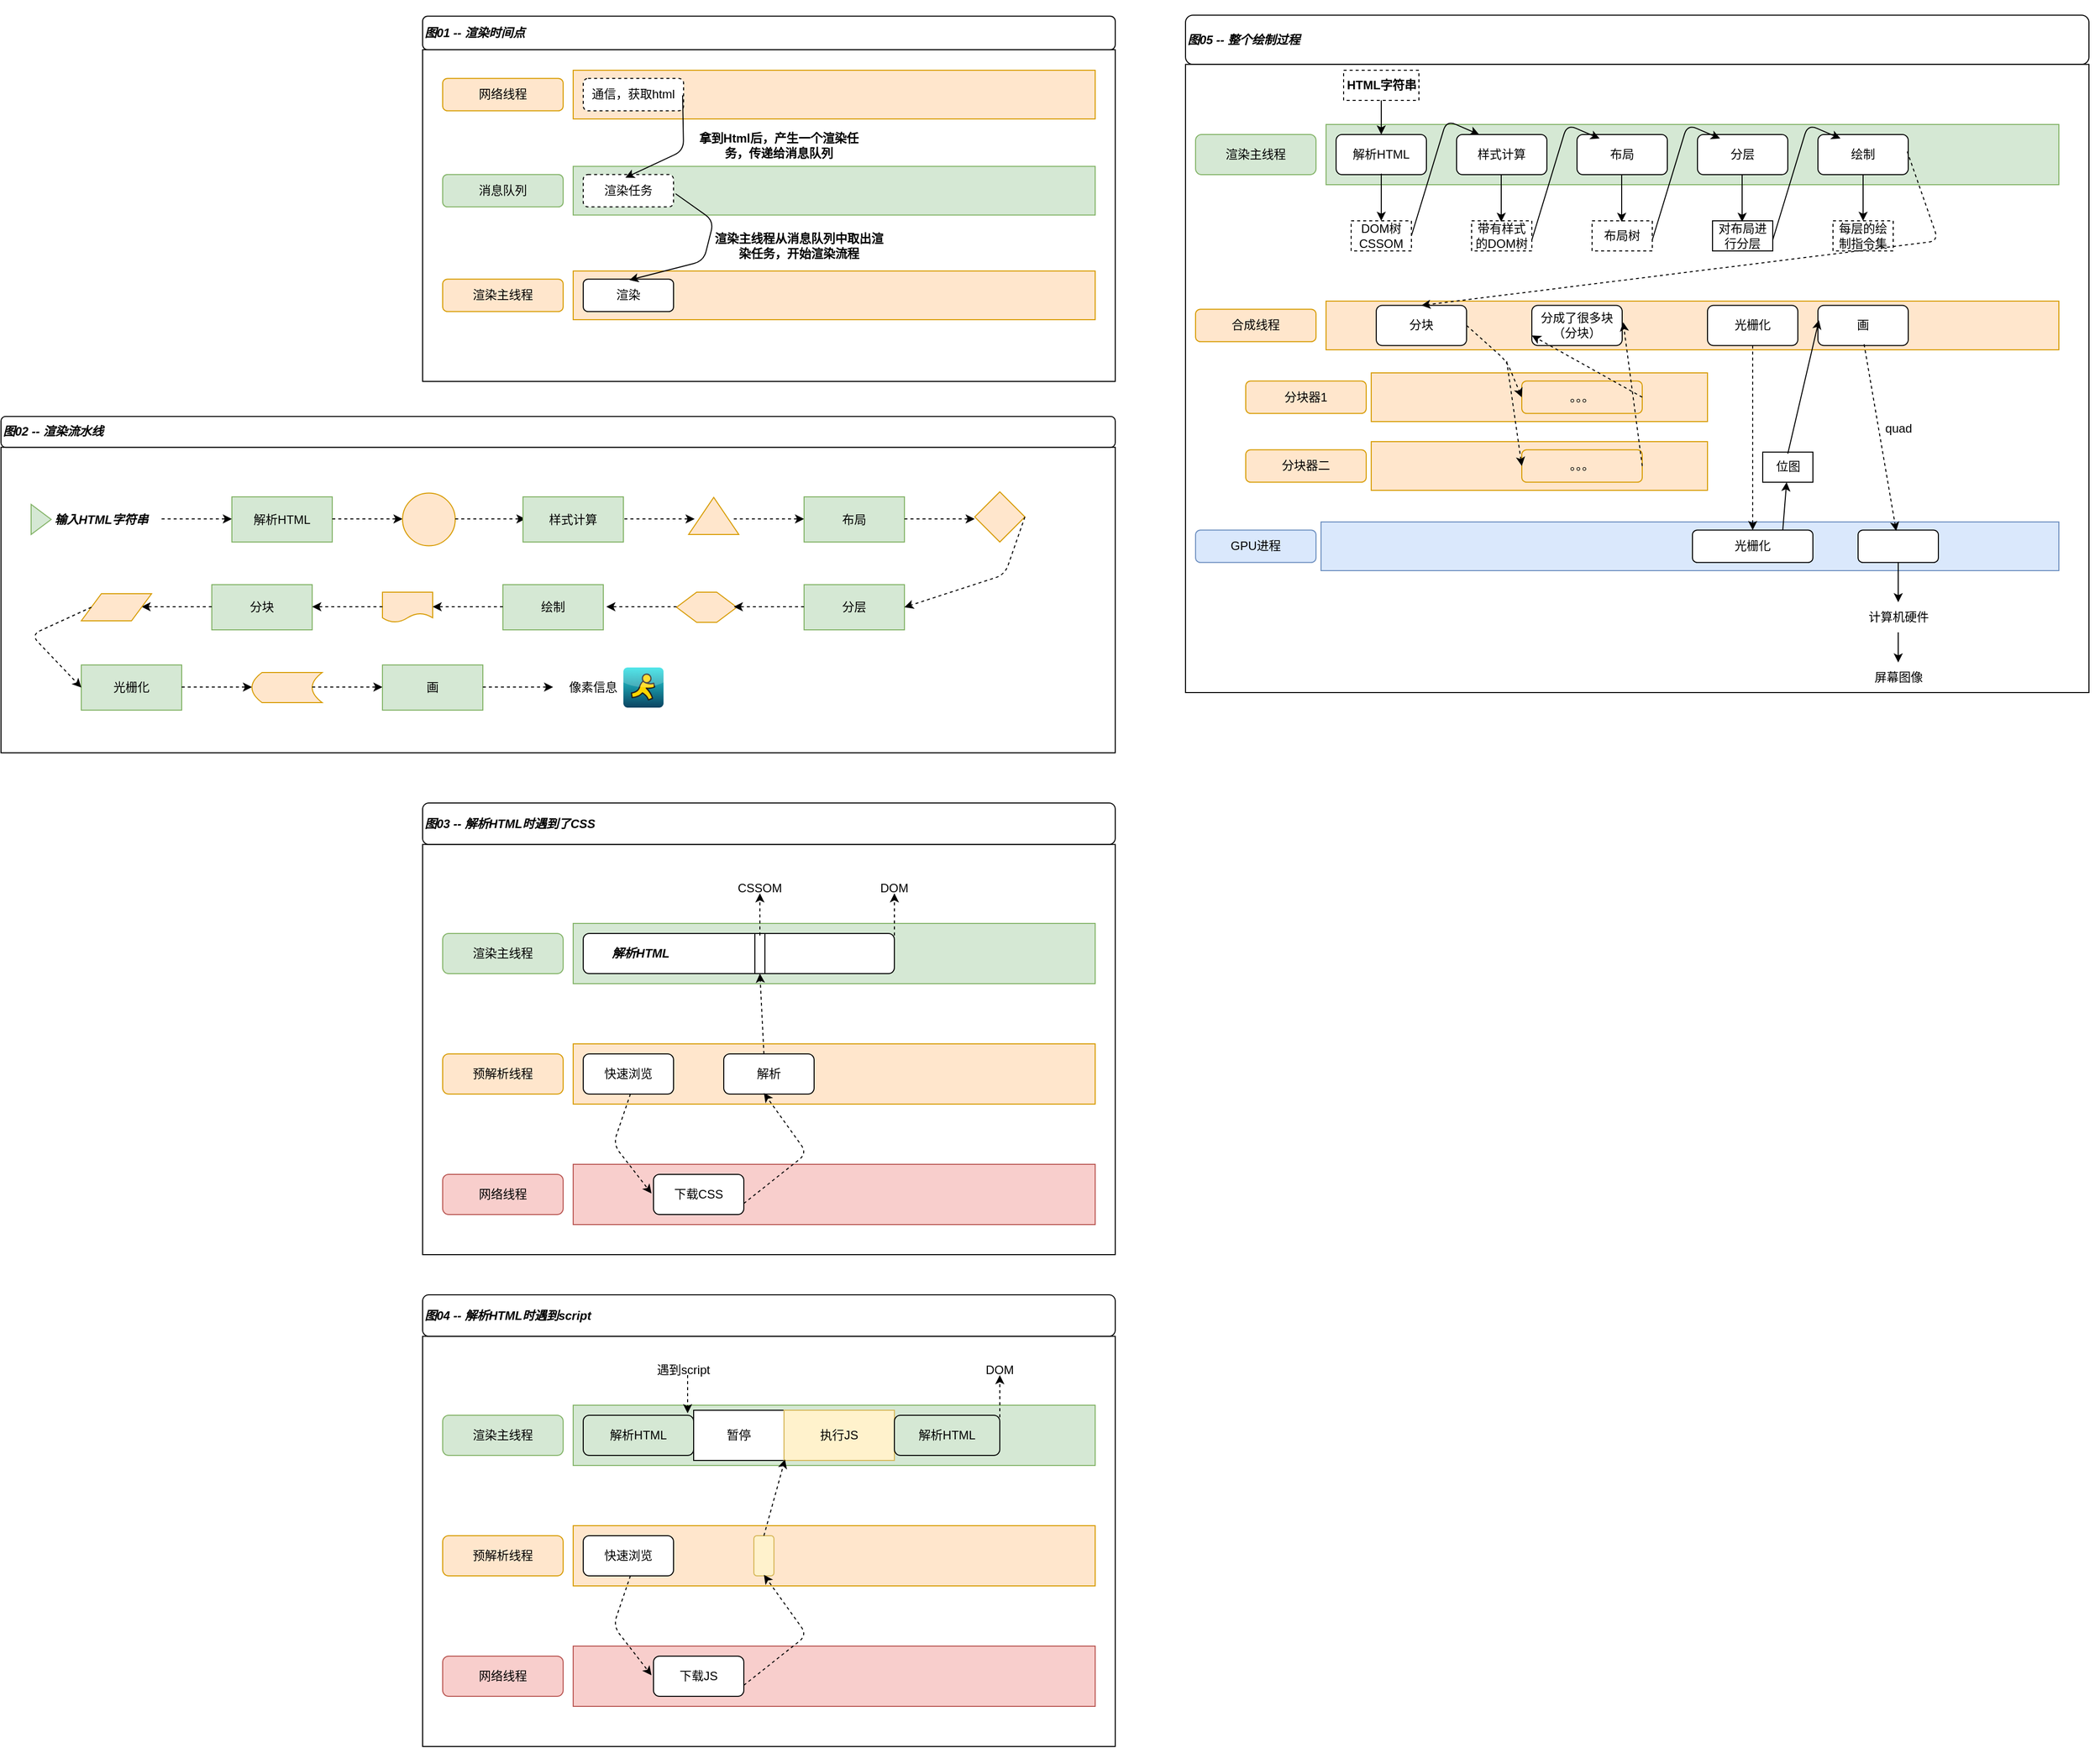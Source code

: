 <mxfile>
    <diagram id="HtLvuxboZdVTIoXEJLPS" name="第 1 页">
        <mxGraphModel dx="2572" dy="2674" grid="1" gridSize="10" guides="1" tooltips="1" connect="1" arrows="1" fold="1" page="1" pageScale="1" pageWidth="1200" pageHeight="1920" math="0" shadow="0">
            <root>
                <mxCell id="0"/>
                <mxCell id="1" parent="0"/>
                <mxCell id="8" value="" style="group" vertex="1" connectable="0" parent="1">
                    <mxGeometry x="-80" y="-40" width="690" height="380" as="geometry"/>
                </mxCell>
                <mxCell id="6" value="" style="rounded=0;whiteSpace=wrap;html=1;" vertex="1" parent="8">
                    <mxGeometry y="49.565" width="690" height="330.435" as="geometry"/>
                </mxCell>
                <mxCell id="7" value="图01 -- 渲染时间点" style="rounded=1;whiteSpace=wrap;html=1;fontStyle=3;align=left;" vertex="1" parent="8">
                    <mxGeometry y="16.17" width="690" height="33.391" as="geometry"/>
                </mxCell>
                <mxCell id="19" value="" style="group" vertex="1" connectable="0" parent="8">
                    <mxGeometry x="20" y="269.998" width="650" height="48.511" as="geometry"/>
                </mxCell>
                <mxCell id="20" value="渲染主线程" style="rounded=1;whiteSpace=wrap;html=1;fillColor=#ffe6cc;strokeColor=#d79b00;" vertex="1" parent="19">
                    <mxGeometry y="8.085" width="120" height="32.34" as="geometry"/>
                </mxCell>
                <mxCell id="21" value="" style="rounded=0;whiteSpace=wrap;html=1;fillColor=#ffe6cc;strokeColor=#d79b00;" vertex="1" parent="19">
                    <mxGeometry x="130" width="520" height="48.511" as="geometry"/>
                </mxCell>
                <mxCell id="22" value="渲染" style="rounded=1;whiteSpace=wrap;html=1;" vertex="1" parent="19">
                    <mxGeometry x="140" y="8.085" width="90" height="32.34" as="geometry"/>
                </mxCell>
                <mxCell id="15" value="" style="group" vertex="1" connectable="0" parent="8">
                    <mxGeometry x="20" y="165.742" width="650" height="48.511" as="geometry"/>
                </mxCell>
                <mxCell id="16" value="消息队列" style="rounded=1;whiteSpace=wrap;html=1;fillColor=#d5e8d4;strokeColor=#82b366;" vertex="1" parent="15">
                    <mxGeometry y="8.085" width="120" height="32.34" as="geometry"/>
                </mxCell>
                <mxCell id="17" value="" style="rounded=0;whiteSpace=wrap;html=1;fillColor=#d5e8d4;strokeColor=#82b366;" vertex="1" parent="15">
                    <mxGeometry x="130" width="520" height="48.511" as="geometry"/>
                </mxCell>
                <mxCell id="18" value="渲染任务" style="rounded=1;whiteSpace=wrap;html=1;dashed=1;" vertex="1" parent="15">
                    <mxGeometry x="140" y="8.085" width="90" height="32.34" as="geometry"/>
                </mxCell>
                <mxCell id="26" value="" style="endArrow=classic;html=1;" edge="1" parent="15">
                    <mxGeometry width="50" height="50" relative="1" as="geometry">
                        <mxPoint x="232" y="27.258" as="sourcePoint"/>
                        <mxPoint x="186" y="113.258" as="targetPoint"/>
                        <Array as="points">
                            <mxPoint x="270" y="54.258"/>
                            <mxPoint x="260" y="94.258"/>
                        </Array>
                    </mxGeometry>
                </mxCell>
                <mxCell id="14" value="" style="group" vertex="1" connectable="0" parent="8">
                    <mxGeometry x="20" y="69.996" width="650" height="48.511" as="geometry"/>
                </mxCell>
                <mxCell id="9" value="网络线程" style="rounded=1;whiteSpace=wrap;html=1;fillColor=#ffe6cc;strokeColor=#d79b00;" vertex="1" parent="14">
                    <mxGeometry y="8.085" width="120" height="32.34" as="geometry"/>
                </mxCell>
                <mxCell id="12" value="" style="rounded=0;whiteSpace=wrap;html=1;fillColor=#ffe6cc;strokeColor=#d79b00;" vertex="1" parent="14">
                    <mxGeometry x="130" width="520" height="48.511" as="geometry"/>
                </mxCell>
                <mxCell id="13" value="通信，获取html" style="rounded=1;whiteSpace=wrap;html=1;dashed=1;" vertex="1" parent="14">
                    <mxGeometry x="140" y="8.085" width="100" height="32.34" as="geometry"/>
                </mxCell>
                <mxCell id="24" value="" style="endArrow=classic;html=1;" edge="1" parent="8">
                    <mxGeometry width="50" height="50" relative="1" as="geometry">
                        <mxPoint x="259" y="95" as="sourcePoint"/>
                        <mxPoint x="202" y="177" as="targetPoint"/>
                        <Array as="points">
                            <mxPoint x="260" y="150"/>
                        </Array>
                    </mxGeometry>
                </mxCell>
                <mxCell id="25" value="拿到Html后，产生一个渲染任务，传递给消息队列" style="text;html=1;strokeColor=none;fillColor=none;align=center;verticalAlign=middle;whiteSpace=wrap;rounded=0;fontStyle=1" vertex="1" parent="8">
                    <mxGeometry x="270" y="130" width="170" height="30" as="geometry"/>
                </mxCell>
                <mxCell id="28" value="渲染主线程从消息队列中取出渲染任务，开始渲染流程" style="text;html=1;strokeColor=none;fillColor=none;align=center;verticalAlign=middle;whiteSpace=wrap;rounded=0;fontStyle=1" vertex="1" parent="8">
                    <mxGeometry x="290" y="230" width="170" height="30" as="geometry"/>
                </mxCell>
                <mxCell id="66" value="" style="group" vertex="1" connectable="0" parent="1">
                    <mxGeometry x="-500" y="360" width="1110" height="350" as="geometry"/>
                </mxCell>
                <mxCell id="67" value="" style="rounded=0;whiteSpace=wrap;html=1;" vertex="1" parent="66">
                    <mxGeometry y="45.652" width="1110" height="304.348" as="geometry"/>
                </mxCell>
                <mxCell id="68" value="图02 -- 渲染流水线" style="rounded=1;whiteSpace=wrap;html=1;fontStyle=3;align=left;" vertex="1" parent="66">
                    <mxGeometry y="14.894" width="1110" height="30.755" as="geometry"/>
                </mxCell>
                <mxCell id="69" value="" style="group" vertex="1" connectable="0" parent="66">
                    <mxGeometry x="30" y="90" width="990" height="217.5" as="geometry"/>
                </mxCell>
                <mxCell id="29" value="" style="triangle;whiteSpace=wrap;html=1;fillColor=#d5e8d4;strokeColor=#82b366;" vertex="1" parent="69">
                    <mxGeometry y="12.5" width="20" height="30" as="geometry"/>
                </mxCell>
                <mxCell id="30" value="输入HTML字符串" style="text;html=1;strokeColor=none;fillColor=none;align=center;verticalAlign=middle;whiteSpace=wrap;rounded=0;fontStyle=3" vertex="1" parent="69">
                    <mxGeometry x="20" y="12.5" width="100" height="30" as="geometry"/>
                </mxCell>
                <mxCell id="31" value="" style="endArrow=classic;html=1;dashed=1;" edge="1" parent="69">
                    <mxGeometry width="50" height="50" relative="1" as="geometry">
                        <mxPoint x="130" y="27" as="sourcePoint"/>
                        <mxPoint x="200" y="27" as="targetPoint"/>
                    </mxGeometry>
                </mxCell>
                <mxCell id="32" value="解析HTML" style="rounded=0;whiteSpace=wrap;html=1;fillColor=#d5e8d4;strokeColor=#82b366;" vertex="1" parent="69">
                    <mxGeometry x="200" y="5" width="100" height="45" as="geometry"/>
                </mxCell>
                <mxCell id="34" value="" style="endArrow=classic;html=1;dashed=1;" edge="1" parent="69">
                    <mxGeometry width="50" height="50" relative="1" as="geometry">
                        <mxPoint x="300" y="27" as="sourcePoint"/>
                        <mxPoint x="370" y="27" as="targetPoint"/>
                    </mxGeometry>
                </mxCell>
                <mxCell id="35" value="" style="ellipse;whiteSpace=wrap;html=1;aspect=fixed;fillColor=#ffe6cc;strokeColor=#d79b00;" vertex="1" parent="69">
                    <mxGeometry x="370" y="1.25" width="52.5" height="52.5" as="geometry"/>
                </mxCell>
                <mxCell id="36" value="" style="endArrow=classic;html=1;dashed=1;" edge="1" parent="69">
                    <mxGeometry width="50" height="50" relative="1" as="geometry">
                        <mxPoint x="422.5" y="27" as="sourcePoint"/>
                        <mxPoint x="492.5" y="27" as="targetPoint"/>
                    </mxGeometry>
                </mxCell>
                <mxCell id="37" value="样式计算" style="rounded=0;whiteSpace=wrap;html=1;fillColor=#d5e8d4;strokeColor=#82b366;" vertex="1" parent="69">
                    <mxGeometry x="490" y="5" width="100" height="45" as="geometry"/>
                </mxCell>
                <mxCell id="38" value="" style="endArrow=classic;html=1;dashed=1;" edge="1" parent="69">
                    <mxGeometry width="50" height="50" relative="1" as="geometry">
                        <mxPoint x="591" y="27" as="sourcePoint"/>
                        <mxPoint x="661" y="27" as="targetPoint"/>
                    </mxGeometry>
                </mxCell>
                <mxCell id="39" value="" style="triangle;whiteSpace=wrap;html=1;direction=north;fillColor=#ffe6cc;strokeColor=#d79b00;" vertex="1" parent="69">
                    <mxGeometry x="655" y="5.5" width="50" height="37" as="geometry"/>
                </mxCell>
                <mxCell id="40" value="" style="endArrow=classic;html=1;dashed=1;" edge="1" parent="69">
                    <mxGeometry width="50" height="50" relative="1" as="geometry">
                        <mxPoint x="700" y="27" as="sourcePoint"/>
                        <mxPoint x="770" y="27" as="targetPoint"/>
                    </mxGeometry>
                </mxCell>
                <mxCell id="41" value="布局" style="rounded=0;whiteSpace=wrap;html=1;fillColor=#d5e8d4;strokeColor=#82b366;" vertex="1" parent="69">
                    <mxGeometry x="770" y="5" width="100" height="45" as="geometry"/>
                </mxCell>
                <mxCell id="42" value="" style="rhombus;whiteSpace=wrap;html=1;fillColor=#ffe6cc;strokeColor=#d79b00;" vertex="1" parent="69">
                    <mxGeometry x="940" width="50" height="50" as="geometry"/>
                </mxCell>
                <mxCell id="43" value="" style="endArrow=classic;html=1;dashed=1;" edge="1" parent="69">
                    <mxGeometry width="50" height="50" relative="1" as="geometry">
                        <mxPoint x="870" y="27" as="sourcePoint"/>
                        <mxPoint x="940" y="27" as="targetPoint"/>
                    </mxGeometry>
                </mxCell>
                <mxCell id="44" value="分层" style="rounded=0;whiteSpace=wrap;html=1;fillColor=#d5e8d4;strokeColor=#82b366;" vertex="1" parent="69">
                    <mxGeometry x="770" y="92.5" width="100" height="45" as="geometry"/>
                </mxCell>
                <mxCell id="46" value="" style="endArrow=classic;html=1;dashed=1;entryX=1;entryY=0.5;entryDx=0;entryDy=0;exitX=1;exitY=0.5;exitDx=0;exitDy=0;" edge="1" parent="69" source="42" target="44">
                    <mxGeometry width="50" height="50" relative="1" as="geometry">
                        <mxPoint x="930" y="92.5" as="sourcePoint"/>
                        <mxPoint x="1000" y="92.5" as="targetPoint"/>
                        <Array as="points">
                            <mxPoint x="970" y="82.5"/>
                        </Array>
                    </mxGeometry>
                </mxCell>
                <mxCell id="47" value="" style="shape=hexagon;perimeter=hexagonPerimeter2;whiteSpace=wrap;html=1;fixedSize=1;fillColor=#ffe6cc;strokeColor=#d79b00;" vertex="1" parent="69">
                    <mxGeometry x="643" y="100" width="60" height="30" as="geometry"/>
                </mxCell>
                <mxCell id="48" value="" style="endArrow=classic;html=1;dashed=1;" edge="1" parent="69">
                    <mxGeometry width="50" height="50" relative="1" as="geometry">
                        <mxPoint x="770" y="114.5" as="sourcePoint"/>
                        <mxPoint x="700" y="114.5" as="targetPoint"/>
                    </mxGeometry>
                </mxCell>
                <mxCell id="49" value="" style="endArrow=classic;html=1;dashed=1;" edge="1" parent="69">
                    <mxGeometry width="50" height="50" relative="1" as="geometry">
                        <mxPoint x="643" y="114.5" as="sourcePoint"/>
                        <mxPoint x="573" y="114.5" as="targetPoint"/>
                    </mxGeometry>
                </mxCell>
                <mxCell id="50" value="绘制" style="rounded=0;whiteSpace=wrap;html=1;fillColor=#d5e8d4;strokeColor=#82b366;" vertex="1" parent="69">
                    <mxGeometry x="470" y="92.5" width="100" height="45" as="geometry"/>
                </mxCell>
                <mxCell id="51" value="" style="endArrow=classic;html=1;dashed=1;" edge="1" parent="69">
                    <mxGeometry width="50" height="50" relative="1" as="geometry">
                        <mxPoint x="470" y="114.5" as="sourcePoint"/>
                        <mxPoint x="400" y="114.5" as="targetPoint"/>
                    </mxGeometry>
                </mxCell>
                <mxCell id="52" value="" style="shape=document;whiteSpace=wrap;html=1;boundedLbl=1;fillColor=#ffe6cc;strokeColor=#d79b00;" vertex="1" parent="69">
                    <mxGeometry x="350" y="100" width="50" height="30" as="geometry"/>
                </mxCell>
                <mxCell id="53" value="分块" style="rounded=0;whiteSpace=wrap;html=1;fillColor=#d5e8d4;strokeColor=#82b366;" vertex="1" parent="69">
                    <mxGeometry x="180" y="92.5" width="100" height="45" as="geometry"/>
                </mxCell>
                <mxCell id="54" value="" style="endArrow=classic;html=1;dashed=1;" edge="1" parent="69">
                    <mxGeometry width="50" height="50" relative="1" as="geometry">
                        <mxPoint x="350" y="114.5" as="sourcePoint"/>
                        <mxPoint x="280" y="114.5" as="targetPoint"/>
                    </mxGeometry>
                </mxCell>
                <mxCell id="55" value="" style="endArrow=classic;html=1;dashed=1;" edge="1" parent="69">
                    <mxGeometry width="50" height="50" relative="1" as="geometry">
                        <mxPoint x="180" y="114.5" as="sourcePoint"/>
                        <mxPoint x="110" y="114.5" as="targetPoint"/>
                    </mxGeometry>
                </mxCell>
                <mxCell id="56" value="" style="shape=parallelogram;perimeter=parallelogramPerimeter;whiteSpace=wrap;html=1;fixedSize=1;fillColor=#ffe6cc;strokeColor=#d79b00;" vertex="1" parent="69">
                    <mxGeometry x="50" y="101.5" width="70" height="27" as="geometry"/>
                </mxCell>
                <mxCell id="57" value="光栅化" style="rounded=0;whiteSpace=wrap;html=1;fillColor=#d5e8d4;strokeColor=#82b366;" vertex="1" parent="69">
                    <mxGeometry x="50" y="172.5" width="100" height="45" as="geometry"/>
                </mxCell>
                <mxCell id="58" value="" style="endArrow=classic;html=1;dashed=1;exitX=0;exitY=0.5;exitDx=0;exitDy=0;entryX=0;entryY=0.5;entryDx=0;entryDy=0;" edge="1" parent="69" source="56" target="57">
                    <mxGeometry width="50" height="50" relative="1" as="geometry">
                        <mxPoint x="30" y="152.5" as="sourcePoint"/>
                        <mxPoint x="-40" y="152.5" as="targetPoint"/>
                        <Array as="points">
                            <mxPoint y="142.5"/>
                        </Array>
                    </mxGeometry>
                </mxCell>
                <mxCell id="59" value="" style="endArrow=classic;html=1;dashed=1;" edge="1" parent="69">
                    <mxGeometry width="50" height="50" relative="1" as="geometry">
                        <mxPoint x="150" y="194.5" as="sourcePoint"/>
                        <mxPoint x="220" y="194.5" as="targetPoint"/>
                    </mxGeometry>
                </mxCell>
                <mxCell id="60" value="" style="shape=dataStorage;whiteSpace=wrap;html=1;fixedSize=1;size=10;fillColor=#ffe6cc;strokeColor=#d79b00;" vertex="1" parent="69">
                    <mxGeometry x="220" y="180" width="70" height="30" as="geometry"/>
                </mxCell>
                <mxCell id="61" value="" style="endArrow=classic;html=1;dashed=1;" edge="1" parent="69">
                    <mxGeometry width="50" height="50" relative="1" as="geometry">
                        <mxPoint x="280" y="194.5" as="sourcePoint"/>
                        <mxPoint x="350" y="194.5" as="targetPoint"/>
                    </mxGeometry>
                </mxCell>
                <mxCell id="62" value="画" style="rounded=0;whiteSpace=wrap;html=1;fillColor=#d5e8d4;strokeColor=#82b366;" vertex="1" parent="69">
                    <mxGeometry x="350" y="172.5" width="100" height="45" as="geometry"/>
                </mxCell>
                <mxCell id="63" value="" style="endArrow=classic;html=1;dashed=1;" edge="1" parent="69">
                    <mxGeometry width="50" height="50" relative="1" as="geometry">
                        <mxPoint x="450" y="194.5" as="sourcePoint"/>
                        <mxPoint x="520" y="194.5" as="targetPoint"/>
                    </mxGeometry>
                </mxCell>
                <mxCell id="64" value="像素信息" style="text;html=1;strokeColor=none;fillColor=none;align=center;verticalAlign=middle;whiteSpace=wrap;rounded=0;" vertex="1" parent="69">
                    <mxGeometry x="530" y="180" width="60" height="30" as="geometry"/>
                </mxCell>
                <mxCell id="65" value="" style="dashed=0;outlineConnect=0;html=1;align=center;labelPosition=center;verticalLabelPosition=bottom;verticalAlign=top;shape=mxgraph.webicons.aim;fillColor=#27E1E5;gradientColor=#0A4361" vertex="1" parent="69">
                    <mxGeometry x="590" y="175" width="40" height="40" as="geometry"/>
                </mxCell>
                <mxCell id="98" value="" style="group" vertex="1" connectable="0" parent="1">
                    <mxGeometry x="-80" y="740" width="690" height="470" as="geometry"/>
                </mxCell>
                <mxCell id="95" value="" style="group" vertex="1" connectable="0" parent="98">
                    <mxGeometry width="690" height="470" as="geometry"/>
                </mxCell>
                <mxCell id="96" value="" style="rounded=0;whiteSpace=wrap;html=1;" vertex="1" parent="95">
                    <mxGeometry y="61.304" width="690" height="408.696" as="geometry"/>
                </mxCell>
                <mxCell id="97" value="图03 -- 解析HTML时遇到了CSS" style="rounded=1;whiteSpace=wrap;html=1;fontStyle=3;align=left;" vertex="1" parent="95">
                    <mxGeometry y="20" width="690" height="41.3" as="geometry"/>
                </mxCell>
                <mxCell id="94" value="" style="group" vertex="1" connectable="0" parent="98">
                    <mxGeometry x="20" y="90" width="650" height="350" as="geometry"/>
                </mxCell>
                <mxCell id="70" value="" style="group" vertex="1" connectable="0" parent="94">
                    <mxGeometry y="50" width="650" height="70" as="geometry"/>
                </mxCell>
                <mxCell id="71" value="渲染主线程" style="rounded=1;whiteSpace=wrap;html=1;fillColor=#d5e8d4;strokeColor=#82b366;" vertex="1" parent="70">
                    <mxGeometry y="10" width="120" height="40" as="geometry"/>
                </mxCell>
                <mxCell id="72" value="" style="rounded=0;whiteSpace=wrap;html=1;fillColor=#d5e8d4;strokeColor=#82b366;" vertex="1" parent="70">
                    <mxGeometry x="130" width="520" height="60" as="geometry"/>
                </mxCell>
                <mxCell id="73" value="&lt;span style=&quot;white-space: pre;&quot;&gt;&#9;&lt;/span&gt;解析HTML" style="rounded=1;whiteSpace=wrap;html=1;align=left;fontStyle=3" vertex="1" parent="70">
                    <mxGeometry x="140" y="10" width="310" height="40" as="geometry"/>
                </mxCell>
                <mxCell id="85" value="" style="rounded=0;whiteSpace=wrap;html=1;" vertex="1" parent="70">
                    <mxGeometry x="311" y="10" width="10" height="40" as="geometry"/>
                </mxCell>
                <mxCell id="74" value="" style="group" vertex="1" connectable="0" parent="94">
                    <mxGeometry y="170" width="650" height="60" as="geometry"/>
                </mxCell>
                <mxCell id="75" value="预解析线程" style="rounded=1;whiteSpace=wrap;html=1;fillColor=#ffe6cc;strokeColor=#d79b00;" vertex="1" parent="74">
                    <mxGeometry y="10" width="120" height="40" as="geometry"/>
                </mxCell>
                <mxCell id="76" value="" style="rounded=0;whiteSpace=wrap;html=1;fillColor=#ffe6cc;strokeColor=#d79b00;" vertex="1" parent="74">
                    <mxGeometry x="130" width="520" height="60" as="geometry"/>
                </mxCell>
                <mxCell id="77" value="快速浏览" style="rounded=1;whiteSpace=wrap;html=1;" vertex="1" parent="74">
                    <mxGeometry x="140" y="10" width="90" height="40" as="geometry"/>
                </mxCell>
                <mxCell id="84" value="解析" style="rounded=1;whiteSpace=wrap;html=1;" vertex="1" parent="74">
                    <mxGeometry x="280" y="10" width="90" height="40" as="geometry"/>
                </mxCell>
                <mxCell id="78" value="" style="group" vertex="1" connectable="0" parent="94">
                    <mxGeometry y="290" width="650" height="60" as="geometry"/>
                </mxCell>
                <mxCell id="79" value="网络线程" style="rounded=1;whiteSpace=wrap;html=1;fillColor=#f8cecc;strokeColor=#b85450;" vertex="1" parent="78">
                    <mxGeometry y="10" width="120" height="40" as="geometry"/>
                </mxCell>
                <mxCell id="80" value="" style="rounded=0;whiteSpace=wrap;html=1;fillColor=#f8cecc;strokeColor=#b85450;" vertex="1" parent="78">
                    <mxGeometry x="130" width="520" height="60" as="geometry"/>
                </mxCell>
                <mxCell id="81" value="下载CSS" style="rounded=1;whiteSpace=wrap;html=1;" vertex="1" parent="78">
                    <mxGeometry x="210" y="10" width="90" height="40" as="geometry"/>
                </mxCell>
                <mxCell id="87" value="" style="endArrow=classic;html=1;dashed=1;" edge="1" parent="94">
                    <mxGeometry width="50" height="50" relative="1" as="geometry">
                        <mxPoint x="187" y="220" as="sourcePoint"/>
                        <mxPoint x="208" y="319" as="targetPoint"/>
                        <Array as="points">
                            <mxPoint x="170" y="270"/>
                        </Array>
                    </mxGeometry>
                </mxCell>
                <mxCell id="88" value="" style="endArrow=classic;html=1;dashed=1;exitX=1;exitY=0.75;exitDx=0;exitDy=0;" edge="1" parent="94">
                    <mxGeometry width="50" height="50" relative="1" as="geometry">
                        <mxPoint x="300" y="329" as="sourcePoint"/>
                        <mxPoint x="320" y="219" as="targetPoint"/>
                        <Array as="points">
                            <mxPoint x="363" y="279"/>
                        </Array>
                    </mxGeometry>
                </mxCell>
                <mxCell id="89" value="" style="endArrow=classic;html=1;dashed=1;entryX=0.5;entryY=1;entryDx=0;entryDy=0;" edge="1" parent="94" target="85">
                    <mxGeometry width="50" height="50" relative="1" as="geometry">
                        <mxPoint x="320" y="180" as="sourcePoint"/>
                        <mxPoint x="370" y="130" as="targetPoint"/>
                    </mxGeometry>
                </mxCell>
                <mxCell id="90" value="" style="endArrow=classic;html=1;dashed=1;" edge="1" parent="94">
                    <mxGeometry width="50" height="50" relative="1" as="geometry">
                        <mxPoint x="316" y="62" as="sourcePoint"/>
                        <mxPoint x="316" y="20" as="targetPoint"/>
                    </mxGeometry>
                </mxCell>
                <mxCell id="91" value="CSSOM" style="text;html=1;strokeColor=none;fillColor=none;align=center;verticalAlign=middle;whiteSpace=wrap;rounded=0;" vertex="1" parent="94">
                    <mxGeometry x="286" width="60" height="30" as="geometry"/>
                </mxCell>
                <mxCell id="92" value="" style="endArrow=classic;html=1;dashed=1;" edge="1" parent="94">
                    <mxGeometry width="50" height="50" relative="1" as="geometry">
                        <mxPoint x="450" y="62" as="sourcePoint"/>
                        <mxPoint x="450" y="20" as="targetPoint"/>
                    </mxGeometry>
                </mxCell>
                <mxCell id="93" value="DOM" style="text;html=1;strokeColor=none;fillColor=none;align=center;verticalAlign=middle;whiteSpace=wrap;rounded=0;" vertex="1" parent="94">
                    <mxGeometry x="420" width="60" height="30" as="geometry"/>
                </mxCell>
                <mxCell id="132" value="" style="group" vertex="1" connectable="0" parent="1">
                    <mxGeometry x="-80" y="1230" width="690" height="470" as="geometry"/>
                </mxCell>
                <mxCell id="129" value="" style="group" vertex="1" connectable="0" parent="132">
                    <mxGeometry width="690" height="470" as="geometry"/>
                </mxCell>
                <mxCell id="130" value="" style="rounded=0;whiteSpace=wrap;html=1;" vertex="1" parent="129">
                    <mxGeometry y="61.304" width="690" height="408.696" as="geometry"/>
                </mxCell>
                <mxCell id="131" value="图04 -- 解析HTML时遇到script" style="rounded=1;whiteSpace=wrap;html=1;fontStyle=3;align=left;" vertex="1" parent="129">
                    <mxGeometry y="20" width="690" height="41.3" as="geometry"/>
                </mxCell>
                <mxCell id="128" value="" style="group" vertex="1" connectable="0" parent="132">
                    <mxGeometry x="20" y="80" width="650" height="350" as="geometry"/>
                </mxCell>
                <mxCell id="100" value="" style="group" vertex="1" connectable="0" parent="128">
                    <mxGeometry y="50" width="650" height="70" as="geometry"/>
                </mxCell>
                <mxCell id="101" value="渲染主线程" style="rounded=1;whiteSpace=wrap;html=1;fillColor=#d5e8d4;strokeColor=#82b366;" vertex="1" parent="100">
                    <mxGeometry y="10" width="120" height="40" as="geometry"/>
                </mxCell>
                <mxCell id="102" value="" style="rounded=0;whiteSpace=wrap;html=1;fillColor=#d5e8d4;strokeColor=#82b366;" vertex="1" parent="100">
                    <mxGeometry x="130" width="520" height="60" as="geometry"/>
                </mxCell>
                <mxCell id="121" value="解析HTML" style="rounded=1;whiteSpace=wrap;html=1;align=center;fontStyle=0;fillColor=#d5e8d4;strokeColor=#000000;" vertex="1" parent="100">
                    <mxGeometry x="140" y="10" width="110" height="40" as="geometry"/>
                </mxCell>
                <mxCell id="123" value="暂停" style="rounded=0;whiteSpace=wrap;html=1;strokeColor=#000000;" vertex="1" parent="100">
                    <mxGeometry x="250" y="5" width="90" height="50" as="geometry"/>
                </mxCell>
                <mxCell id="126" value="执行JS" style="rounded=0;whiteSpace=wrap;html=1;strokeColor=#d6b656;fillColor=#fff2cc;" vertex="1" parent="100">
                    <mxGeometry x="340" y="5" width="110" height="50" as="geometry"/>
                </mxCell>
                <mxCell id="103" value="解析HTML" style="rounded=1;whiteSpace=wrap;html=1;align=center;fontStyle=0;fillColor=#d5e8d4;strokeColor=#000000;" vertex="1" parent="100">
                    <mxGeometry x="450" y="10" width="105" height="40" as="geometry"/>
                </mxCell>
                <mxCell id="105" value="" style="group" vertex="1" connectable="0" parent="128">
                    <mxGeometry y="170" width="650" height="60" as="geometry"/>
                </mxCell>
                <mxCell id="106" value="预解析线程" style="rounded=1;whiteSpace=wrap;html=1;fillColor=#ffe6cc;strokeColor=#d79b00;" vertex="1" parent="105">
                    <mxGeometry y="10" width="120" height="40" as="geometry"/>
                </mxCell>
                <mxCell id="107" value="" style="rounded=0;whiteSpace=wrap;html=1;fillColor=#ffe6cc;strokeColor=#d79b00;" vertex="1" parent="105">
                    <mxGeometry x="130" width="520" height="60" as="geometry"/>
                </mxCell>
                <mxCell id="108" value="快速浏览" style="rounded=1;whiteSpace=wrap;html=1;" vertex="1" parent="105">
                    <mxGeometry x="140" y="10" width="90" height="40" as="geometry"/>
                </mxCell>
                <mxCell id="109" value="" style="rounded=1;whiteSpace=wrap;html=1;fillColor=#fff2cc;strokeColor=#d6b656;" vertex="1" parent="105">
                    <mxGeometry x="310" y="10" width="20" height="40" as="geometry"/>
                </mxCell>
                <mxCell id="110" value="" style="group" vertex="1" connectable="0" parent="128">
                    <mxGeometry y="290" width="650" height="60" as="geometry"/>
                </mxCell>
                <mxCell id="111" value="网络线程" style="rounded=1;whiteSpace=wrap;html=1;fillColor=#f8cecc;strokeColor=#b85450;" vertex="1" parent="110">
                    <mxGeometry y="10" width="120" height="40" as="geometry"/>
                </mxCell>
                <mxCell id="112" value="" style="rounded=0;whiteSpace=wrap;html=1;fillColor=#f8cecc;strokeColor=#b85450;" vertex="1" parent="110">
                    <mxGeometry x="130" width="520" height="60" as="geometry"/>
                </mxCell>
                <mxCell id="113" value="下载JS" style="rounded=1;whiteSpace=wrap;html=1;" vertex="1" parent="110">
                    <mxGeometry x="210" y="10" width="90" height="40" as="geometry"/>
                </mxCell>
                <mxCell id="114" value="" style="endArrow=classic;html=1;dashed=1;" edge="1" parent="128">
                    <mxGeometry width="50" height="50" relative="1" as="geometry">
                        <mxPoint x="187" y="220" as="sourcePoint"/>
                        <mxPoint x="208" y="319" as="targetPoint"/>
                        <Array as="points">
                            <mxPoint x="170" y="270"/>
                        </Array>
                    </mxGeometry>
                </mxCell>
                <mxCell id="115" value="" style="endArrow=classic;html=1;dashed=1;exitX=1;exitY=0.75;exitDx=0;exitDy=0;" edge="1" parent="128">
                    <mxGeometry width="50" height="50" relative="1" as="geometry">
                        <mxPoint x="300" y="329" as="sourcePoint"/>
                        <mxPoint x="320" y="219" as="targetPoint"/>
                        <Array as="points">
                            <mxPoint x="363" y="279"/>
                        </Array>
                    </mxGeometry>
                </mxCell>
                <mxCell id="119" value="" style="endArrow=classic;html=1;dashed=1;" edge="1" parent="128">
                    <mxGeometry width="50" height="50" relative="1" as="geometry">
                        <mxPoint x="555" y="62" as="sourcePoint"/>
                        <mxPoint x="555" y="20" as="targetPoint"/>
                    </mxGeometry>
                </mxCell>
                <mxCell id="120" value="DOM" style="text;html=1;strokeColor=none;fillColor=none;align=center;verticalAlign=middle;whiteSpace=wrap;rounded=0;" vertex="1" parent="128">
                    <mxGeometry x="525" width="60" height="30" as="geometry"/>
                </mxCell>
                <mxCell id="124" value="" style="endArrow=classic;html=1;dashed=1;" edge="1" parent="128">
                    <mxGeometry width="50" height="50" relative="1" as="geometry">
                        <mxPoint x="244" y="20" as="sourcePoint"/>
                        <mxPoint x="244" y="58" as="targetPoint"/>
                    </mxGeometry>
                </mxCell>
                <mxCell id="125" value="遇到script" style="text;html=1;strokeColor=none;fillColor=none;align=center;verticalAlign=middle;whiteSpace=wrap;rounded=0;" vertex="1" parent="128">
                    <mxGeometry x="210" width="60" height="30" as="geometry"/>
                </mxCell>
                <mxCell id="127" value="" style="endArrow=classic;html=1;dashed=1;" edge="1" parent="128">
                    <mxGeometry width="50" height="50" relative="1" as="geometry">
                        <mxPoint x="320" y="180" as="sourcePoint"/>
                        <mxPoint x="341" y="104" as="targetPoint"/>
                    </mxGeometry>
                </mxCell>
                <mxCell id="242" value="" style="group" vertex="1" connectable="0" parent="1">
                    <mxGeometry x="690" y="30" width="900" height="1014.88" as="geometry"/>
                </mxCell>
                <mxCell id="243" value="" style="group" vertex="1" connectable="0" parent="242">
                    <mxGeometry x="-10" y="-54.88" width="900" height="674.88" as="geometry"/>
                </mxCell>
                <mxCell id="224" value="" style="group" vertex="1" connectable="0" parent="243">
                    <mxGeometry width="900" height="674.88" as="geometry"/>
                </mxCell>
                <mxCell id="190" value="图05 -- 整个绘制过程" style="rounded=1;whiteSpace=wrap;html=1;fontStyle=3;align=left;" vertex="1" parent="224">
                    <mxGeometry width="900.0" height="49.035" as="geometry"/>
                </mxCell>
                <mxCell id="189" value="" style="rounded=0;whiteSpace=wrap;html=1;" vertex="1" parent="224">
                    <mxGeometry y="49.041" width="900" height="625.839" as="geometry"/>
                </mxCell>
                <mxCell id="142" value="渲染主线程" style="rounded=1;whiteSpace=wrap;html=1;fillColor=#d5e8d4;strokeColor=#82b366;" vertex="1" parent="243">
                    <mxGeometry x="10" y="118.88" width="120" height="40" as="geometry"/>
                </mxCell>
                <mxCell id="143" value="" style="rounded=0;whiteSpace=wrap;html=1;fillColor=#d5e8d4;strokeColor=#82b366;" vertex="1" parent="243">
                    <mxGeometry x="140" y="108.88" width="730" height="60" as="geometry"/>
                </mxCell>
                <mxCell id="144" value="解析HTML" style="rounded=1;whiteSpace=wrap;html=1;" vertex="1" parent="243">
                    <mxGeometry x="150" y="118.88" width="90" height="40" as="geometry"/>
                </mxCell>
                <mxCell id="149" value="" style="group" vertex="1" connectable="0" parent="243">
                    <mxGeometry x="157.5" y="54.88" width="75" height="30" as="geometry"/>
                </mxCell>
                <mxCell id="159" value="" style="group" vertex="1" connectable="0" parent="149">
                    <mxGeometry width="75" height="30" as="geometry"/>
                </mxCell>
                <mxCell id="145" value="" style="endArrow=classic;html=1;entryX=0.5;entryY=0;entryDx=0;entryDy=0;" edge="1" parent="159" target="144">
                    <mxGeometry width="50" height="50" relative="1" as="geometry">
                        <mxPoint x="37.5" y="30" as="sourcePoint"/>
                        <mxPoint x="42.5" y="-60" as="targetPoint"/>
                    </mxGeometry>
                </mxCell>
                <mxCell id="146" value="HTML字符串" style="text;html=1;strokeColor=default;fillColor=none;align=center;verticalAlign=middle;whiteSpace=wrap;rounded=0;dashed=1;fontStyle=1" vertex="1" parent="159">
                    <mxGeometry width="75" height="30" as="geometry"/>
                </mxCell>
                <mxCell id="163" value="" style="endArrow=classic;html=1;" edge="1" parent="243">
                    <mxGeometry width="50" height="50" relative="1" as="geometry">
                        <mxPoint x="195" y="157.88" as="sourcePoint"/>
                        <mxPoint x="195" y="204.88" as="targetPoint"/>
                    </mxGeometry>
                </mxCell>
                <mxCell id="164" value="DOM树&lt;br&gt;CSSOM" style="text;html=1;strokeColor=default;fillColor=none;align=center;verticalAlign=middle;whiteSpace=wrap;rounded=0;dashed=1;" vertex="1" parent="243">
                    <mxGeometry x="165" y="204.88" width="60" height="30" as="geometry"/>
                </mxCell>
                <mxCell id="165" value="样式计算" style="rounded=1;whiteSpace=wrap;html=1;" vertex="1" parent="243">
                    <mxGeometry x="270" y="118.88" width="90" height="40" as="geometry"/>
                </mxCell>
                <mxCell id="166" value="" style="endArrow=classic;html=1;exitX=1;exitY=0.5;exitDx=0;exitDy=0;entryX=0.25;entryY=0;entryDx=0;entryDy=0;" edge="1" parent="243" source="164" target="165">
                    <mxGeometry width="50" height="50" relative="1" as="geometry">
                        <mxPoint x="270" y="187.88" as="sourcePoint"/>
                        <mxPoint x="270" y="234.88" as="targetPoint"/>
                        <Array as="points">
                            <mxPoint x="260" y="104.88"/>
                        </Array>
                    </mxGeometry>
                </mxCell>
                <mxCell id="167" value="" style="endArrow=classic;html=1;" edge="1" parent="243">
                    <mxGeometry width="50" height="50" relative="1" as="geometry">
                        <mxPoint x="314.5" y="158.88" as="sourcePoint"/>
                        <mxPoint x="314.5" y="205.88" as="targetPoint"/>
                    </mxGeometry>
                </mxCell>
                <mxCell id="168" value="带有样式的DOM树" style="text;html=1;strokeColor=default;fillColor=none;align=center;verticalAlign=middle;whiteSpace=wrap;rounded=0;dashed=1;" vertex="1" parent="243">
                    <mxGeometry x="285" y="204.88" width="60" height="30" as="geometry"/>
                </mxCell>
                <mxCell id="169" value="布局" style="rounded=1;whiteSpace=wrap;html=1;" vertex="1" parent="243">
                    <mxGeometry x="390" y="118.88" width="90" height="40" as="geometry"/>
                </mxCell>
                <mxCell id="170" value="" style="endArrow=classic;html=1;exitX=1;exitY=0.5;exitDx=0;exitDy=0;entryX=0.25;entryY=0;entryDx=0;entryDy=0;" edge="1" parent="243">
                    <mxGeometry width="50" height="50" relative="1" as="geometry">
                        <mxPoint x="345" y="223.88" as="sourcePoint"/>
                        <mxPoint x="412.5" y="122.88" as="targetPoint"/>
                        <Array as="points">
                            <mxPoint x="380" y="108.88"/>
                        </Array>
                    </mxGeometry>
                </mxCell>
                <mxCell id="171" value="" style="endArrow=classic;html=1;" edge="1" parent="243">
                    <mxGeometry width="50" height="50" relative="1" as="geometry">
                        <mxPoint x="434.5" y="158.88" as="sourcePoint"/>
                        <mxPoint x="434.5" y="205.88" as="targetPoint"/>
                    </mxGeometry>
                </mxCell>
                <mxCell id="172" value="布局树" style="text;html=1;strokeColor=default;fillColor=none;align=center;verticalAlign=middle;whiteSpace=wrap;rounded=0;dashed=1;" vertex="1" parent="243">
                    <mxGeometry x="405" y="204.88" width="60" height="30" as="geometry"/>
                </mxCell>
                <mxCell id="175" value="" style="endArrow=classic;html=1;" edge="1" parent="243">
                    <mxGeometry width="50" height="50" relative="1" as="geometry">
                        <mxPoint x="554.5" y="158.88" as="sourcePoint"/>
                        <mxPoint x="554.5" y="205.88" as="targetPoint"/>
                    </mxGeometry>
                </mxCell>
                <mxCell id="176" value="对布局进行分层" style="text;html=1;strokeColor=default;fillColor=none;align=center;verticalAlign=middle;whiteSpace=wrap;rounded=0;" vertex="1" parent="243">
                    <mxGeometry x="525" y="204.88" width="60" height="30" as="geometry"/>
                </mxCell>
                <mxCell id="177" value="分层" style="rounded=1;whiteSpace=wrap;html=1;" vertex="1" parent="243">
                    <mxGeometry x="510" y="118.88" width="90" height="40" as="geometry"/>
                </mxCell>
                <mxCell id="178" value="" style="endArrow=classic;html=1;exitX=1;exitY=0.5;exitDx=0;exitDy=0;entryX=0.25;entryY=0;entryDx=0;entryDy=0;" edge="1" parent="243">
                    <mxGeometry width="50" height="50" relative="1" as="geometry">
                        <mxPoint x="465" y="223.88" as="sourcePoint"/>
                        <mxPoint x="532.5" y="122.88" as="targetPoint"/>
                        <Array as="points">
                            <mxPoint x="500" y="108.88"/>
                        </Array>
                    </mxGeometry>
                </mxCell>
                <mxCell id="180" value="绘制" style="rounded=1;whiteSpace=wrap;html=1;" vertex="1" parent="243">
                    <mxGeometry x="630" y="118.88" width="90" height="40" as="geometry"/>
                </mxCell>
                <mxCell id="181" value="每层的绘制指令集" style="text;html=1;strokeColor=default;fillColor=none;align=center;verticalAlign=middle;whiteSpace=wrap;rounded=0;dashed=1;" vertex="1" parent="243">
                    <mxGeometry x="645" y="204.88" width="60" height="30" as="geometry"/>
                </mxCell>
                <mxCell id="182" value="" style="edgeStyle=none;html=1;" edge="1" parent="243" source="180" target="181">
                    <mxGeometry relative="1" as="geometry"/>
                </mxCell>
                <mxCell id="179" value="" style="endArrow=classic;html=1;exitX=1;exitY=0.5;exitDx=0;exitDy=0;entryX=0.25;entryY=0;entryDx=0;entryDy=0;" edge="1" parent="243">
                    <mxGeometry width="50" height="50" relative="1" as="geometry">
                        <mxPoint x="585" y="223.88" as="sourcePoint"/>
                        <mxPoint x="652.5" y="122.88" as="targetPoint"/>
                        <Array as="points">
                            <mxPoint x="620" y="108.88"/>
                        </Array>
                    </mxGeometry>
                </mxCell>
                <mxCell id="183" value="合成线程" style="rounded=1;whiteSpace=wrap;html=1;fillColor=#ffe6cc;strokeColor=#d79b00;" vertex="1" parent="243">
                    <mxGeometry x="10" y="292.961" width="120" height="32.34" as="geometry"/>
                </mxCell>
                <mxCell id="184" value="" style="rounded=0;whiteSpace=wrap;html=1;fillColor=#ffe6cc;strokeColor=#d79b00;" vertex="1" parent="243">
                    <mxGeometry x="140" y="284.88" width="730" height="48.51" as="geometry"/>
                </mxCell>
                <mxCell id="185" value="分块" style="rounded=1;whiteSpace=wrap;html=1;" vertex="1" parent="243">
                    <mxGeometry x="190" y="289.13" width="90" height="40" as="geometry"/>
                </mxCell>
                <mxCell id="186" value="" style="edgeStyle=none;html=1;dashed=1;entryX=0.5;entryY=0;entryDx=0;entryDy=0;" edge="1" parent="243" target="185">
                    <mxGeometry relative="1" as="geometry">
                        <mxPoint x="719" y="135.88" as="sourcePoint"/>
                        <mxPoint x="750" y="314.88" as="targetPoint"/>
                        <Array as="points">
                            <mxPoint x="750" y="224.88"/>
                        </Array>
                    </mxGeometry>
                </mxCell>
                <mxCell id="210" value="分块器1" style="rounded=1;whiteSpace=wrap;html=1;fillColor=#ffe6cc;strokeColor=#d79b00;" vertex="1" parent="243">
                    <mxGeometry x="60" y="364.451" width="120" height="32.34" as="geometry"/>
                </mxCell>
                <mxCell id="211" value="" style="rounded=0;whiteSpace=wrap;html=1;fillColor=#ffe6cc;strokeColor=#d79b00;" vertex="1" parent="243">
                    <mxGeometry x="185" y="356.37" width="335" height="48.51" as="geometry"/>
                </mxCell>
                <mxCell id="212" value="分块器二" style="rounded=1;whiteSpace=wrap;html=1;fillColor=#ffe6cc;strokeColor=#d79b00;" vertex="1" parent="243">
                    <mxGeometry x="60" y="432.961" width="120" height="32.34" as="geometry"/>
                </mxCell>
                <mxCell id="213" value="" style="rounded=0;whiteSpace=wrap;html=1;fillColor=#ffe6cc;strokeColor=#d79b00;" vertex="1" parent="243">
                    <mxGeometry x="185" y="424.88" width="335" height="48.51" as="geometry"/>
                </mxCell>
                <mxCell id="214" value="。。。" style="rounded=1;whiteSpace=wrap;html=1;fillColor=#ffe6cc;strokeColor=#d79b00;" vertex="1" parent="243">
                    <mxGeometry x="335" y="364.451" width="120" height="32.34" as="geometry"/>
                </mxCell>
                <mxCell id="215" value="。。。" style="rounded=1;whiteSpace=wrap;html=1;fillColor=#ffe6cc;strokeColor=#d79b00;" vertex="1" parent="243">
                    <mxGeometry x="335" y="432.961" width="120" height="32.34" as="geometry"/>
                </mxCell>
                <mxCell id="216" value="" style="endArrow=classic;html=1;dashed=1;exitX=1;exitY=0.5;exitDx=0;exitDy=0;entryX=0;entryY=0.5;entryDx=0;entryDy=0;" edge="1" parent="243" source="185" target="214">
                    <mxGeometry width="50" height="50" relative="1" as="geometry">
                        <mxPoint x="170" y="434.88" as="sourcePoint"/>
                        <mxPoint x="220" y="384.88" as="targetPoint"/>
                        <Array as="points">
                            <mxPoint x="320" y="344.88"/>
                        </Array>
                    </mxGeometry>
                </mxCell>
                <mxCell id="218" value="" style="endArrow=classic;html=1;dashed=1;entryX=0;entryY=0.5;entryDx=0;entryDy=0;" edge="1" parent="243" target="215">
                    <mxGeometry width="50" height="50" relative="1" as="geometry">
                        <mxPoint x="320" y="344.88" as="sourcePoint"/>
                        <mxPoint x="15" y="374.88" as="targetPoint"/>
                    </mxGeometry>
                </mxCell>
                <mxCell id="219" value="分成了很多块（分块）" style="rounded=1;whiteSpace=wrap;html=1;" vertex="1" parent="243">
                    <mxGeometry x="345" y="289.13" width="90" height="40" as="geometry"/>
                </mxCell>
                <mxCell id="220" value="" style="endArrow=classic;html=1;dashed=1;exitX=1;exitY=0.5;exitDx=0;exitDy=0;entryX=0;entryY=0.75;entryDx=0;entryDy=0;" edge="1" parent="243" source="214" target="219">
                    <mxGeometry width="50" height="50" relative="1" as="geometry">
                        <mxPoint x="700" y="384.88" as="sourcePoint"/>
                        <mxPoint x="750" y="334.88" as="targetPoint"/>
                    </mxGeometry>
                </mxCell>
                <mxCell id="221" value="" style="endArrow=classic;html=1;dashed=1;exitX=1;exitY=0.5;exitDx=0;exitDy=0;" edge="1" parent="243" source="215">
                    <mxGeometry width="50" height="50" relative="1" as="geometry">
                        <mxPoint x="679" y="449.88" as="sourcePoint"/>
                        <mxPoint x="436" y="305.88" as="targetPoint"/>
                    </mxGeometry>
                </mxCell>
                <mxCell id="225" value="光栅化" style="rounded=1;whiteSpace=wrap;html=1;" vertex="1" parent="243">
                    <mxGeometry x="520" y="289.13" width="90" height="40" as="geometry"/>
                </mxCell>
                <mxCell id="226" value="GPU进程" style="rounded=1;whiteSpace=wrap;html=1;fillColor=#dae8fc;strokeColor=#6c8ebf;" vertex="1" parent="243">
                    <mxGeometry x="10" y="512.961" width="120" height="32.34" as="geometry"/>
                </mxCell>
                <mxCell id="227" value="" style="rounded=0;whiteSpace=wrap;html=1;fillColor=#dae8fc;strokeColor=#6c8ebf;" vertex="1" parent="243">
                    <mxGeometry x="135" y="504.88" width="735" height="48.51" as="geometry"/>
                </mxCell>
                <mxCell id="228" value="光栅化" style="rounded=1;whiteSpace=wrap;html=1;" vertex="1" parent="243">
                    <mxGeometry x="505" y="512.961" width="120" height="32.34" as="geometry"/>
                </mxCell>
                <mxCell id="229" value="" style="endArrow=classic;html=1;dashed=1;exitX=0.5;exitY=1;exitDx=0;exitDy=0;entryX=0.5;entryY=0;entryDx=0;entryDy=0;" edge="1" parent="243" source="225" target="228">
                    <mxGeometry width="50" height="50" relative="1" as="geometry">
                        <mxPoint x="660" y="434.88" as="sourcePoint"/>
                        <mxPoint x="710" y="384.88" as="targetPoint"/>
                    </mxGeometry>
                </mxCell>
                <mxCell id="231" value="" style="endArrow=classic;html=1;exitX=0.75;exitY=0;exitDx=0;exitDy=0;" edge="1" parent="243" source="228" target="232">
                    <mxGeometry width="50" height="50" relative="1" as="geometry">
                        <mxPoint x="610" y="484.88" as="sourcePoint"/>
                        <mxPoint x="590" y="464.88" as="targetPoint"/>
                    </mxGeometry>
                </mxCell>
                <mxCell id="232" value="位图" style="text;html=1;align=center;verticalAlign=middle;resizable=0;points=[];autosize=1;strokeColor=default;fillColor=none;" vertex="1" parent="243">
                    <mxGeometry x="575" y="435.3" width="50" height="30" as="geometry"/>
                </mxCell>
                <mxCell id="233" value="画" style="rounded=1;whiteSpace=wrap;html=1;" vertex="1" parent="243">
                    <mxGeometry x="630" y="289.13" width="90" height="40" as="geometry"/>
                </mxCell>
                <mxCell id="234" value="" style="endArrow=classic;html=1;exitX=0.5;exitY=0.053;exitDx=0;exitDy=0;exitPerimeter=0;" edge="1" parent="243" source="232">
                    <mxGeometry width="50" height="50" relative="1" as="geometry">
                        <mxPoint x="605" y="522.961" as="sourcePoint"/>
                        <mxPoint x="631" y="303.88" as="targetPoint"/>
                    </mxGeometry>
                </mxCell>
                <mxCell id="235" value="" style="rounded=1;whiteSpace=wrap;html=1;" vertex="1" parent="243">
                    <mxGeometry x="670" y="512.96" width="80" height="32.34" as="geometry"/>
                </mxCell>
                <mxCell id="236" value="" style="endArrow=classic;html=1;dashed=1;" edge="1" parent="243">
                    <mxGeometry width="50" height="50" relative="1" as="geometry">
                        <mxPoint x="676" y="327.88" as="sourcePoint"/>
                        <mxPoint x="708" y="513.88" as="targetPoint"/>
                    </mxGeometry>
                </mxCell>
                <mxCell id="237" value="quad" style="text;html=1;align=center;verticalAlign=middle;resizable=0;points=[];autosize=1;strokeColor=none;fillColor=none;" vertex="1" parent="243">
                    <mxGeometry x="685" y="396.79" width="50" height="30" as="geometry"/>
                </mxCell>
                <mxCell id="238" value="" style="endArrow=classic;html=1;exitX=0.5;exitY=1;exitDx=0;exitDy=0;" edge="1" parent="243" source="235">
                    <mxGeometry width="50" height="50" relative="1" as="geometry">
                        <mxPoint x="820" y="694.88" as="sourcePoint"/>
                        <mxPoint x="710" y="584.88" as="targetPoint"/>
                    </mxGeometry>
                </mxCell>
                <mxCell id="239" value="计算机硬件" style="text;html=1;align=center;verticalAlign=middle;resizable=0;points=[];autosize=1;strokeColor=none;fillColor=none;" vertex="1" parent="243">
                    <mxGeometry x="670" y="584.88" width="80" height="30" as="geometry"/>
                </mxCell>
                <mxCell id="240" value="屏幕图像" style="text;html=1;align=center;verticalAlign=middle;resizable=0;points=[];autosize=1;strokeColor=none;fillColor=none;" vertex="1" parent="243">
                    <mxGeometry x="675" y="644.88" width="70" height="30" as="geometry"/>
                </mxCell>
                <mxCell id="241" value="" style="edgeStyle=none;html=1;" edge="1" parent="243" source="239" target="240">
                    <mxGeometry relative="1" as="geometry"/>
                </mxCell>
            </root>
        </mxGraphModel>
    </diagram>
</mxfile>